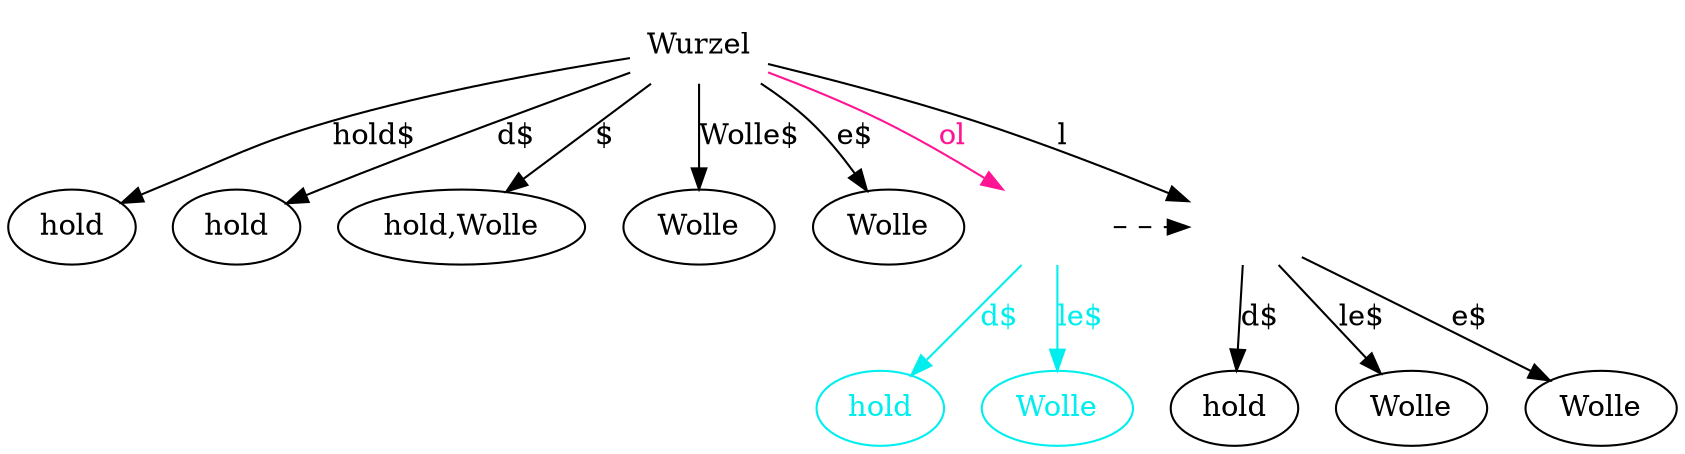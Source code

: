 digraph G {
//Suffixbaum für die Worte "hold" und "Wolle"
//Knoten
Wurzel[shape=plaintext];
leaf1[label="hold"];
leaf2[label="hold",color=cyan2,fontcolor=cyan2];
leaf3[label="hold"];
leaf4[label="hold"];
leaf5[label="hold,Wolle"];
leaf6[label="Wolle"];
leaf7[label="Wolle",color=cyan2,fontcolor=cyan2];
leaf8[label="Wolle"];
leaf9[label="Wolle"];
leaf10[label="Wolle"];
split1[label="",shape=plaintext];
split2[label="",shape=plaintext];
//Kanten für hold
Wurzel -> leaf1 [label="hold$"];
Wurzel -> split1 [label="ol",color=deeppink1,fontcolor=deeppink1];
split1 -> leaf2 [label="d$",color=cyan2,fontcolor=cyan2];
Wurzel -> split2 [label="l"];
split2 -> leaf3 [label="d$"];
Wurzel -> leaf4 [label="d$"];
Wurzel -> leaf5 [label="$"];
//suffixlink
split1 -> split2 [style=dashed];
//Kanten für Wolle
Wurzel -> leaf6 [label="Wolle$"];
split1 -> leaf7 [label="le$",color=cyan2,fontcolor=cyan2];
split2 -> leaf8 [label="le$"];
split2 -> leaf9 [label="e$"];
Wurzel -> leaf10 [label="e$"];
{rank=same; split1 split2}
}
